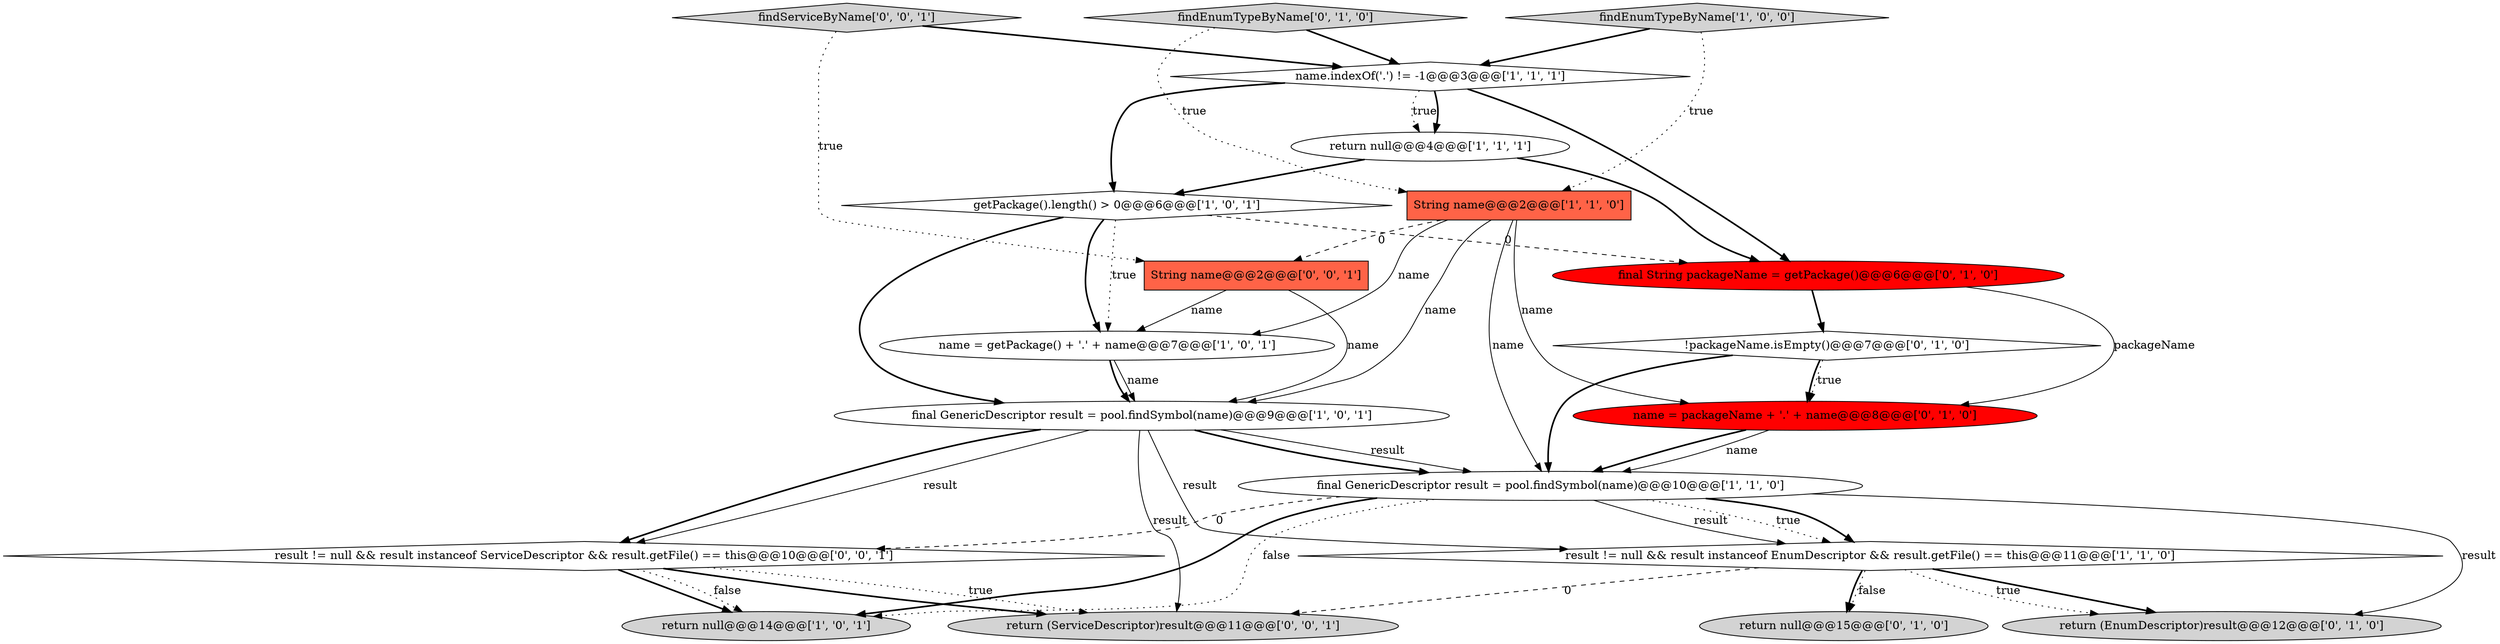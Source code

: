 digraph {
10 [style = filled, label = "!packageName.isEmpty()@@@7@@@['0', '1', '0']", fillcolor = white, shape = diamond image = "AAA0AAABBB2BBB"];
16 [style = filled, label = "result != null && result instanceof ServiceDescriptor && result.getFile() == this@@@10@@@['0', '0', '1']", fillcolor = white, shape = diamond image = "AAA0AAABBB3BBB"];
9 [style = filled, label = "return null@@@14@@@['1', '0', '1']", fillcolor = lightgray, shape = ellipse image = "AAA0AAABBB1BBB"];
15 [style = filled, label = "name = packageName + '.' + name@@@8@@@['0', '1', '0']", fillcolor = red, shape = ellipse image = "AAA1AAABBB2BBB"];
7 [style = filled, label = "return null@@@4@@@['1', '1', '1']", fillcolor = white, shape = ellipse image = "AAA0AAABBB1BBB"];
8 [style = filled, label = "final GenericDescriptor result = pool.findSymbol(name)@@@10@@@['1', '1', '0']", fillcolor = white, shape = ellipse image = "AAA0AAABBB1BBB"];
17 [style = filled, label = "return (ServiceDescriptor)result@@@11@@@['0', '0', '1']", fillcolor = lightgray, shape = ellipse image = "AAA0AAABBB3BBB"];
0 [style = filled, label = "findEnumTypeByName['1', '0', '0']", fillcolor = lightgray, shape = diamond image = "AAA0AAABBB1BBB"];
3 [style = filled, label = "final GenericDescriptor result = pool.findSymbol(name)@@@9@@@['1', '0', '1']", fillcolor = white, shape = ellipse image = "AAA0AAABBB1BBB"];
18 [style = filled, label = "String name@@@2@@@['0', '0', '1']", fillcolor = tomato, shape = box image = "AAA0AAABBB3BBB"];
19 [style = filled, label = "findServiceByName['0', '0', '1']", fillcolor = lightgray, shape = diamond image = "AAA0AAABBB3BBB"];
1 [style = filled, label = "getPackage().length() > 0@@@6@@@['1', '0', '1']", fillcolor = white, shape = diamond image = "AAA0AAABBB1BBB"];
6 [style = filled, label = "name.indexOf('.') != -1@@@3@@@['1', '1', '1']", fillcolor = white, shape = diamond image = "AAA0AAABBB1BBB"];
2 [style = filled, label = "name = getPackage() + '.' + name@@@7@@@['1', '0', '1']", fillcolor = white, shape = ellipse image = "AAA0AAABBB1BBB"];
13 [style = filled, label = "final String packageName = getPackage()@@@6@@@['0', '1', '0']", fillcolor = red, shape = ellipse image = "AAA1AAABBB2BBB"];
14 [style = filled, label = "return null@@@15@@@['0', '1', '0']", fillcolor = lightgray, shape = ellipse image = "AAA0AAABBB2BBB"];
12 [style = filled, label = "return (EnumDescriptor)result@@@12@@@['0', '1', '0']", fillcolor = lightgray, shape = ellipse image = "AAA0AAABBB2BBB"];
5 [style = filled, label = "String name@@@2@@@['1', '1', '0']", fillcolor = tomato, shape = box image = "AAA0AAABBB1BBB"];
11 [style = filled, label = "findEnumTypeByName['0', '1', '0']", fillcolor = lightgray, shape = diamond image = "AAA0AAABBB2BBB"];
4 [style = filled, label = "result != null && result instanceof EnumDescriptor && result.getFile() == this@@@11@@@['1', '1', '0']", fillcolor = white, shape = diamond image = "AAA0AAABBB1BBB"];
7->13 [style = bold, label=""];
13->10 [style = bold, label=""];
4->14 [style = bold, label=""];
16->9 [style = bold, label=""];
18->3 [style = solid, label="name"];
13->15 [style = solid, label="packageName"];
5->2 [style = solid, label="name"];
15->8 [style = solid, label="name"];
0->5 [style = dotted, label="true"];
4->14 [style = dotted, label="false"];
7->1 [style = bold, label=""];
10->15 [style = bold, label=""];
16->9 [style = dotted, label="false"];
4->17 [style = dashed, label="0"];
0->6 [style = bold, label=""];
3->8 [style = solid, label="result"];
2->3 [style = bold, label=""];
16->17 [style = dotted, label="true"];
11->6 [style = bold, label=""];
19->18 [style = dotted, label="true"];
1->3 [style = bold, label=""];
8->4 [style = solid, label="result"];
11->5 [style = dotted, label="true"];
18->2 [style = solid, label="name"];
16->17 [style = bold, label=""];
3->16 [style = bold, label=""];
5->18 [style = dashed, label="0"];
19->6 [style = bold, label=""];
8->4 [style = dotted, label="true"];
8->9 [style = dotted, label="false"];
8->16 [style = dashed, label="0"];
1->13 [style = dashed, label="0"];
10->15 [style = dotted, label="true"];
6->1 [style = bold, label=""];
3->16 [style = solid, label="result"];
10->8 [style = bold, label=""];
5->8 [style = solid, label="name"];
8->12 [style = solid, label="result"];
3->17 [style = solid, label="result"];
3->8 [style = bold, label=""];
6->13 [style = bold, label=""];
2->3 [style = solid, label="name"];
8->9 [style = bold, label=""];
6->7 [style = dotted, label="true"];
4->12 [style = bold, label=""];
5->3 [style = solid, label="name"];
1->2 [style = bold, label=""];
8->4 [style = bold, label=""];
1->2 [style = dotted, label="true"];
4->12 [style = dotted, label="true"];
6->7 [style = bold, label=""];
15->8 [style = bold, label=""];
3->4 [style = solid, label="result"];
5->15 [style = solid, label="name"];
}
